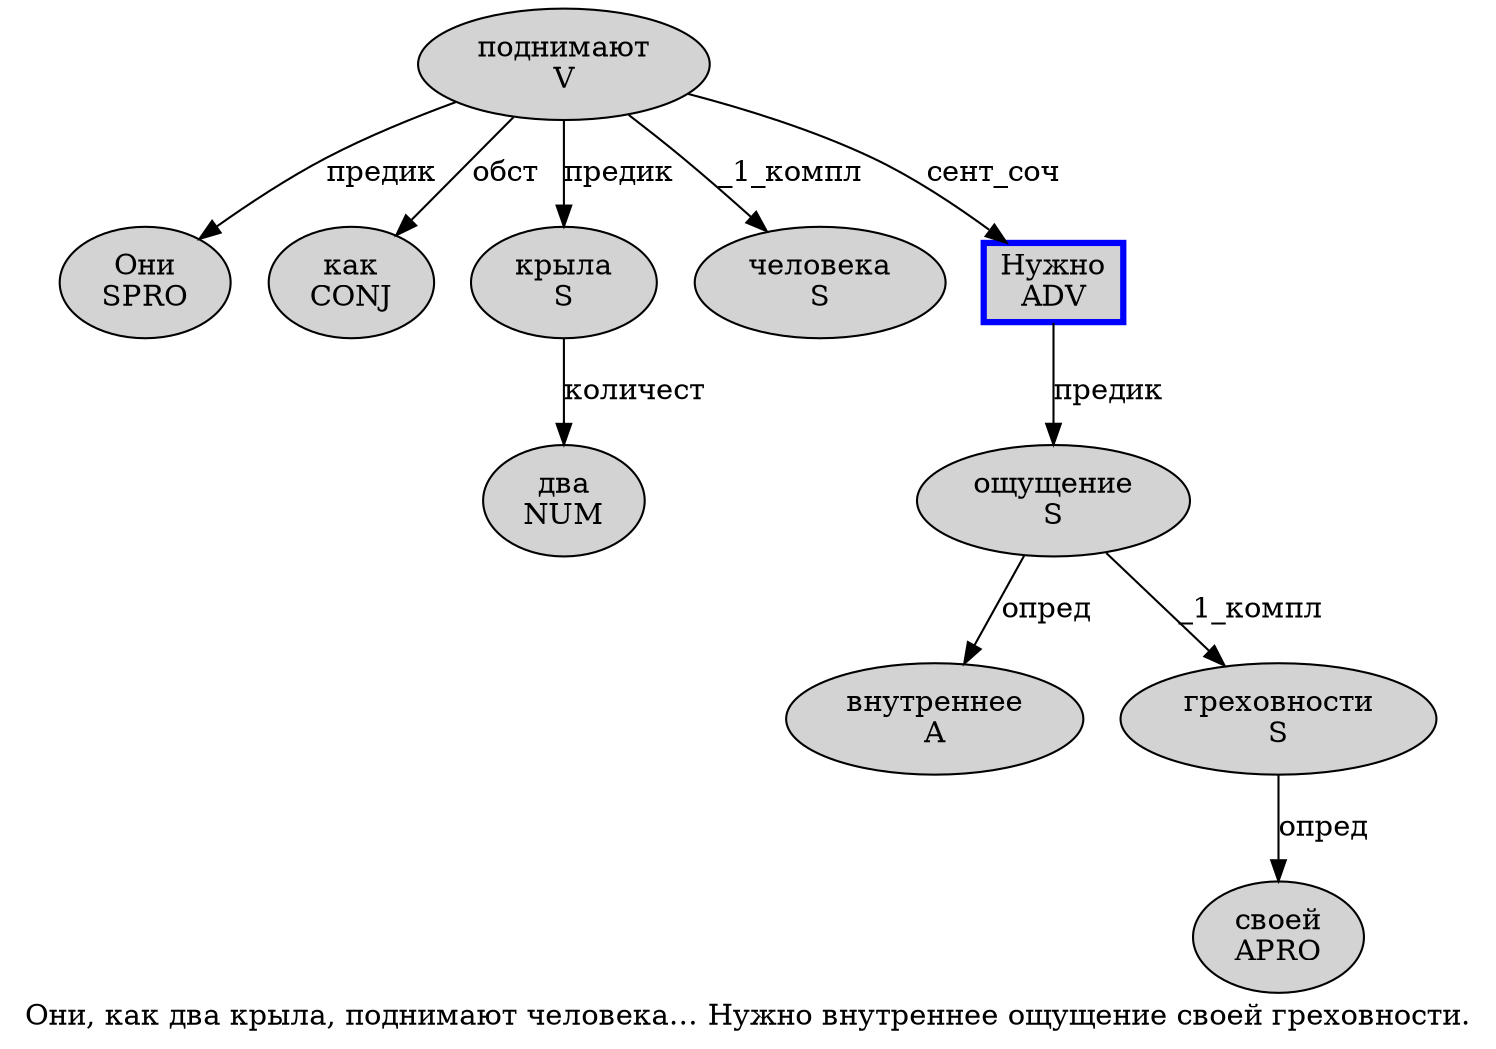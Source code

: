 digraph SENTENCE_634 {
	graph [label="Они, как два крыла, поднимают человека… Нужно внутреннее ощущение своей греховности."]
	node [style=filled]
		0 [label="Они
SPRO" color="" fillcolor=lightgray penwidth=1 shape=ellipse]
		2 [label="как
CONJ" color="" fillcolor=lightgray penwidth=1 shape=ellipse]
		3 [label="два
NUM" color="" fillcolor=lightgray penwidth=1 shape=ellipse]
		4 [label="крыла
S" color="" fillcolor=lightgray penwidth=1 shape=ellipse]
		6 [label="поднимают
V" color="" fillcolor=lightgray penwidth=1 shape=ellipse]
		7 [label="человека
S" color="" fillcolor=lightgray penwidth=1 shape=ellipse]
		9 [label="Нужно
ADV" color=blue fillcolor=lightgray penwidth=3 shape=box]
		10 [label="внутреннее
A" color="" fillcolor=lightgray penwidth=1 shape=ellipse]
		11 [label="ощущение
S" color="" fillcolor=lightgray penwidth=1 shape=ellipse]
		12 [label="своей
APRO" color="" fillcolor=lightgray penwidth=1 shape=ellipse]
		13 [label="греховности
S" color="" fillcolor=lightgray penwidth=1 shape=ellipse]
			9 -> 11 [label="предик"]
			6 -> 0 [label="предик"]
			6 -> 2 [label="обст"]
			6 -> 4 [label="предик"]
			6 -> 7 [label="_1_компл"]
			6 -> 9 [label="сент_соч"]
			11 -> 10 [label="опред"]
			11 -> 13 [label="_1_компл"]
			13 -> 12 [label="опред"]
			4 -> 3 [label="количест"]
}
